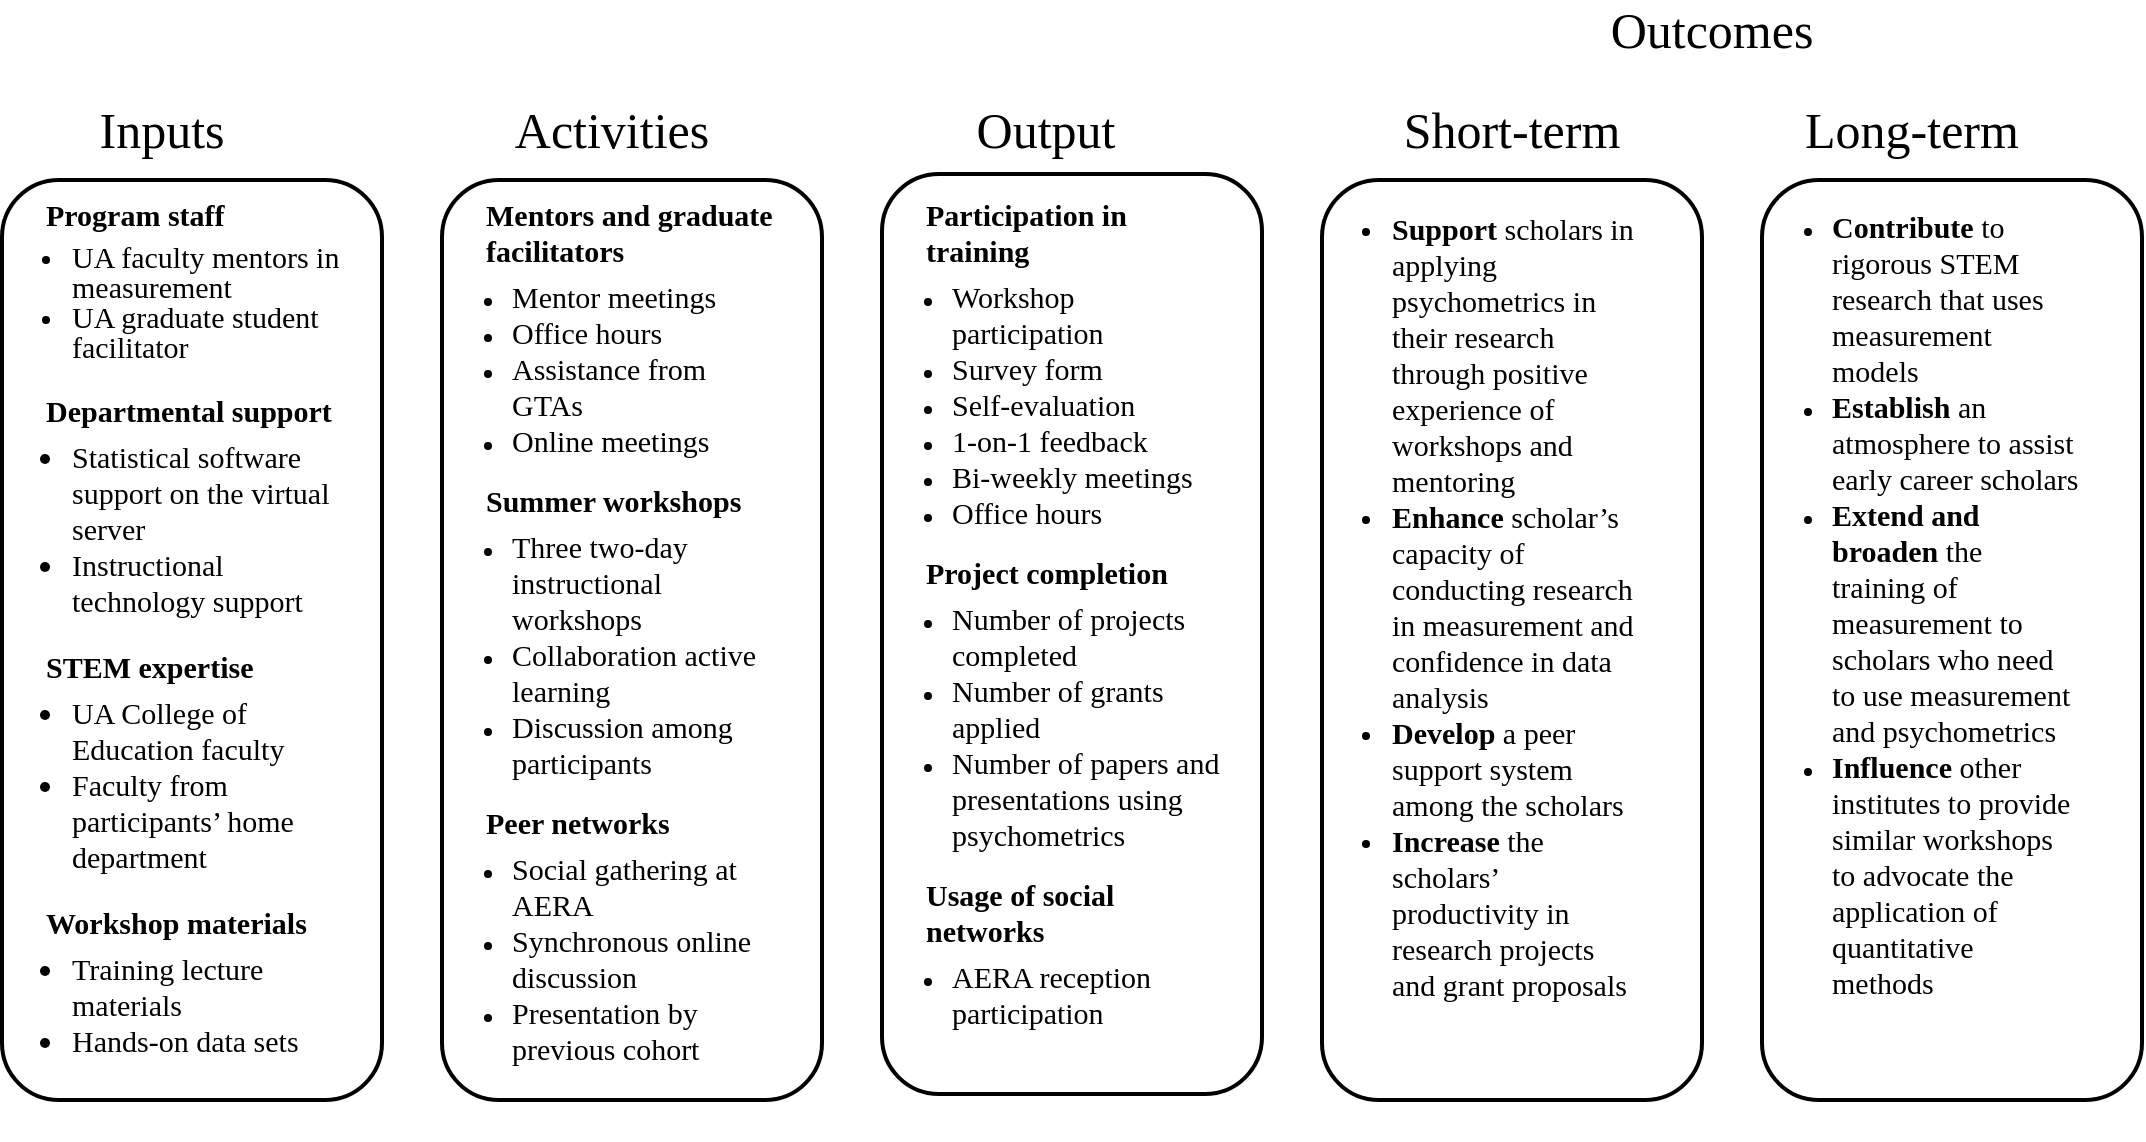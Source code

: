 <mxfile version="26.0.10">
  <diagram name="Page-1" id="M9aPWiuMPCjw7mzSLI-G">
    <mxGraphModel dx="855" dy="542" grid="1" gridSize="10" guides="1" tooltips="1" connect="1" arrows="1" fold="1" page="1" pageScale="1" pageWidth="827" pageHeight="1169" math="0" shadow="0">
      <root>
        <mxCell id="0" />
        <mxCell id="1" parent="0" />
        <mxCell id="EPtruhl0A_hH3fAsd42Y-12" value="" style="group" vertex="1" connectable="0" parent="1">
          <mxGeometry x="260" y="90" width="230" height="480" as="geometry" />
        </mxCell>
        <mxCell id="EPtruhl0A_hH3fAsd42Y-3" value="" style="rounded=1;whiteSpace=wrap;html=1;labelPosition=center;verticalLabelPosition=middle;align=left;verticalAlign=middle;textDirection=ltr;spacing=1;fontFamily=Times New Roman;strokeWidth=2;movable=0;resizable=0;rotatable=0;deletable=0;editable=0;locked=1;connectable=0;" vertex="1" parent="EPtruhl0A_hH3fAsd42Y-12">
          <mxGeometry width="190" height="460" as="geometry" />
        </mxCell>
        <mxCell id="EPtruhl0A_hH3fAsd42Y-7" value="&lt;b style=&quot;font-family: &amp;quot;Times New Roman&amp;quot;; line-height: 100%;&quot;&gt;Program staff&lt;/b&gt;&lt;br style=&quot;font-family: &amp;quot;Times New Roman&amp;quot;;&quot;&gt;&lt;ul style=&quot;font-family: &amp;quot;Times New Roman&amp;quot;; padding-left: 13px; line-height: 100%; margin-top: 5px; margin-left: 0px;&quot;&gt;&lt;li&gt;UA faculty mentors in measurement&lt;/li&gt;&lt;li&gt;UA graduate student facilitator&lt;/li&gt;&lt;/ul&gt;&lt;span style=&quot;font-family: &amp;quot;Times New Roman&amp;quot;; line-height: 100%;&quot;&gt;&lt;b&gt;Departmental support&lt;/b&gt;&lt;/span&gt;&lt;br style=&quot;font-family: &amp;quot;Times New Roman&amp;quot;;&quot;&gt;&lt;ul style=&quot;padding-left: 13px; margin-top: 5px;&quot;&gt;&lt;li&gt;&lt;span style=&quot;font-family: &amp;quot;Times New Roman&amp;quot;; line-height: 100%;&quot;&gt;Statistical software support on the virtual server&lt;/span&gt;&lt;/li&gt;&lt;li&gt;&lt;span style=&quot;font-family: &amp;quot;Times New Roman&amp;quot;; line-height: 100%;&quot;&gt;Instructional technology support&lt;/span&gt;&lt;/li&gt;&lt;/ul&gt;&lt;span style=&quot;font-family: &amp;quot;Times New Roman&amp;quot;; line-height: 100%;&quot;&gt;&lt;b&gt;STEM expertise&lt;/b&gt;&lt;/span&gt;&lt;br style=&quot;font-family: &amp;quot;Times New Roman&amp;quot;;&quot;&gt;&lt;ul style=&quot;padding-left: 13px; margin-top: 5px;&quot;&gt;&lt;li&gt;&lt;span style=&quot;font-family: &amp;quot;Times New Roman&amp;quot;; line-height: 100%;&quot;&gt;UA College of Education faculty&lt;/span&gt;&lt;/li&gt;&lt;li&gt;&lt;span style=&quot;font-family: &amp;quot;Times New Roman&amp;quot;; line-height: 100%;&quot;&gt;Faculty from participants’ home department&lt;/span&gt;&lt;/li&gt;&lt;/ul&gt;&lt;span style=&quot;font-family: &amp;quot;Times New Roman&amp;quot;; line-height: 100%;&quot;&gt;&lt;b&gt;Workshop materials&lt;/b&gt;&lt;/span&gt;&lt;br style=&quot;font-family: &amp;quot;Times New Roman&amp;quot;;&quot;&gt;&lt;ul style=&quot;padding-left: 13px; margin-top: 5px; margin-right: 0px;&quot;&gt;&lt;li&gt;&lt;span style=&quot;font-family: &amp;quot;Times New Roman&amp;quot;; line-height: 100%;&quot;&gt;Training lecture materials&lt;/span&gt;&lt;/li&gt;&lt;li&gt;&lt;span style=&quot;font-family: &amp;quot;Times New Roman&amp;quot;; line-height: 100%;&quot;&gt;Hands-on data sets&lt;/span&gt;&lt;/li&gt;&lt;/ul&gt;&lt;span style=&quot;font-family: &amp;quot;Times New Roman&amp;quot;; line-height: 100%;&quot;&gt;&amp;nbsp;&lt;/span&gt;" style="text;html=1;align=left;verticalAlign=middle;whiteSpace=wrap;rounded=0;fontSize=15;movable=1;resizable=1;rotatable=1;deletable=1;editable=1;locked=0;connectable=1;" vertex="1" parent="EPtruhl0A_hH3fAsd42Y-12">
          <mxGeometry x="20" width="150" height="480" as="geometry" />
        </mxCell>
        <mxCell id="EPtruhl0A_hH3fAsd42Y-13" value="" style="group;fontFamily=Times New Roman;" vertex="1" connectable="0" parent="1">
          <mxGeometry x="480" y="90" width="190" height="480" as="geometry" />
        </mxCell>
        <mxCell id="EPtruhl0A_hH3fAsd42Y-14" value="" style="rounded=1;whiteSpace=wrap;html=1;labelPosition=center;verticalLabelPosition=middle;align=left;verticalAlign=middle;textDirection=ltr;spacing=1;fontFamily=Times New Roman;strokeWidth=2;movable=0;resizable=0;rotatable=0;deletable=0;editable=0;locked=1;connectable=0;" vertex="1" parent="EPtruhl0A_hH3fAsd42Y-13">
          <mxGeometry width="190" height="460" as="geometry" />
        </mxCell>
        <mxCell id="EPtruhl0A_hH3fAsd42Y-15" value="&lt;font style=&quot;font-size: 15px;&quot; face=&quot;Times New Roman&quot;&gt;&lt;span style=&quot;background-color: transparent; color: light-dark(rgb(0, 0, 0), rgb(255, 255, 255));&quot;&gt;&lt;b&gt;Mentors and graduate facilitators&lt;/b&gt;&lt;/span&gt;&lt;br&gt;&lt;/font&gt;&lt;ul style=&quot;padding-left: 13px; margin-top: 5px;&quot;&gt;&lt;li&gt;&lt;font style=&quot;font-size: 15px;&quot; face=&quot;Times New Roman&quot;&gt;Mentor meetings&lt;/font&gt;&lt;/li&gt;&lt;li&gt;&lt;font style=&quot;font-size: 15px;&quot; face=&quot;Times New Roman&quot;&gt;Office hours&lt;/font&gt;&lt;/li&gt;&lt;li&gt;&lt;font style=&quot;font-size: 15px;&quot; face=&quot;Times New Roman&quot;&gt;Assistance from GTAs&lt;/font&gt;&lt;/li&gt;&lt;li&gt;&lt;font style=&quot;font-size: 15px;&quot; face=&quot;Times New Roman&quot;&gt;Online meetings&lt;/font&gt;&lt;/li&gt;&lt;/ul&gt;&lt;span style=&quot;font-size: 15px; font-family: &amp;quot;Times New Roman&amp;quot;; background-color: transparent; color: light-dark(rgb(0, 0, 0), rgb(255, 255, 255));&quot;&gt;&lt;b&gt;Summer workshops&lt;/b&gt;&lt;/span&gt;&lt;br&gt;&lt;ul style=&quot;padding-left: 13px; margin-top: 5px;&quot;&gt;&lt;li&gt;&lt;font style=&quot;font-size: 15px;&quot; face=&quot;Times New Roman&quot;&gt;Three two-day instructional workshops&lt;/font&gt;&lt;/li&gt;&lt;li&gt;&lt;font style=&quot;font-size: 15px;&quot; face=&quot;Times New Roman&quot;&gt;Collaboration active learning&lt;/font&gt;&lt;/li&gt;&lt;li&gt;&lt;font style=&quot;font-size: 15px;&quot; face=&quot;Times New Roman&quot;&gt;Discussion among participants&lt;/font&gt;&lt;/li&gt;&lt;/ul&gt;&lt;b style=&quot;font-size: 15px; font-family: &amp;quot;Times New Roman&amp;quot;; background-color: transparent; color: light-dark(rgb(0, 0, 0), rgb(255, 255, 255));&quot;&gt;Peer networks&lt;/b&gt;&lt;br&gt;&lt;ul style=&quot;padding-left: 13px; margin-top: 5px;&quot;&gt;&lt;li&gt;&lt;font style=&quot;font-size: 15px;&quot; face=&quot;Times New Roman&quot;&gt;Social gathering at AERA&lt;/font&gt;&lt;/li&gt;&lt;li&gt;&lt;font style=&quot;font-size: 15px;&quot; face=&quot;Times New Roman&quot;&gt;Synchronous online discussion&lt;/font&gt;&lt;/li&gt;&lt;li&gt;&lt;font style=&quot;font-size: 15px;&quot; face=&quot;Times New Roman&quot;&gt;Presentation by previous cohort&lt;/font&gt;&lt;/li&gt;&lt;/ul&gt;" style="text;html=1;align=left;verticalAlign=middle;whiteSpace=wrap;rounded=0;movable=1;resizable=1;rotatable=1;deletable=1;editable=1;locked=0;connectable=1;" vertex="1" parent="EPtruhl0A_hH3fAsd42Y-13">
          <mxGeometry x="20" y="-8" width="150" height="480" as="geometry" />
        </mxCell>
        <mxCell id="EPtruhl0A_hH3fAsd42Y-19" value="" style="group" vertex="1" connectable="0" parent="1">
          <mxGeometry x="1140" y="90" width="190" height="480" as="geometry" />
        </mxCell>
        <mxCell id="EPtruhl0A_hH3fAsd42Y-20" value="" style="rounded=1;whiteSpace=wrap;html=1;labelPosition=center;verticalLabelPosition=middle;align=left;verticalAlign=middle;textDirection=ltr;spacing=1;fontFamily=Times New Roman;strokeWidth=2;movable=0;resizable=0;rotatable=0;deletable=0;editable=0;locked=1;connectable=0;" vertex="1" parent="EPtruhl0A_hH3fAsd42Y-19">
          <mxGeometry width="190" height="460" as="geometry" />
        </mxCell>
        <mxCell id="EPtruhl0A_hH3fAsd42Y-22" value="" style="group" vertex="1" connectable="0" parent="1">
          <mxGeometry x="700" y="87" width="190" height="480" as="geometry" />
        </mxCell>
        <mxCell id="EPtruhl0A_hH3fAsd42Y-23" value="" style="rounded=1;whiteSpace=wrap;html=1;labelPosition=center;verticalLabelPosition=middle;align=left;verticalAlign=middle;textDirection=ltr;spacing=1;fontFamily=Times New Roman;strokeWidth=2;movable=0;resizable=0;rotatable=0;deletable=0;editable=0;locked=1;connectable=0;" vertex="1" parent="EPtruhl0A_hH3fAsd42Y-22">
          <mxGeometry width="190" height="460" as="geometry" />
        </mxCell>
        <mxCell id="EPtruhl0A_hH3fAsd42Y-24" value="&lt;font face=&quot;Times New Roman&quot;&gt;&lt;span style=&quot;font-size: 15px; background-color: transparent; color: light-dark(rgb(0, 0, 0), rgb(255, 255, 255));&quot;&gt;&lt;b&gt;Participation in training&lt;/b&gt;&lt;/span&gt;&lt;br&gt;&lt;/font&gt;&lt;ul style=&quot;margin-top: 5px; padding-left: 13px;&quot;&gt;&lt;li&gt;&lt;font face=&quot;Times New Roman&quot; style=&quot;font-size: 15px;&quot;&gt;Workshop participation&lt;/font&gt;&lt;/li&gt;&lt;li&gt;&lt;font face=&quot;Times New Roman&quot; style=&quot;font-size: 15px;&quot;&gt;Survey form&lt;/font&gt;&lt;/li&gt;&lt;li&gt;&lt;font face=&quot;Times New Roman&quot; style=&quot;font-size: 15px;&quot;&gt;Self-evaluation&lt;/font&gt;&lt;/li&gt;&lt;li&gt;&lt;font face=&quot;Times New Roman&quot; style=&quot;font-size: 15px;&quot;&gt;1-on-1 feedback&lt;/font&gt;&lt;/li&gt;&lt;li&gt;&lt;font face=&quot;Times New Roman&quot; style=&quot;font-size: 15px;&quot;&gt;Bi-weekly meetings&lt;/font&gt;&lt;/li&gt;&lt;li&gt;&lt;font face=&quot;Times New Roman&quot; style=&quot;font-size: 15px;&quot;&gt;Office hours&lt;/font&gt;&lt;/li&gt;&lt;/ul&gt;&lt;span style=&quot;font-size: 15px; font-family: &amp;quot;Times New Roman&amp;quot;; background-color: transparent; color: light-dark(rgb(0, 0, 0), rgb(255, 255, 255));&quot;&gt;&lt;b&gt;Project completion&lt;/b&gt;&lt;/span&gt;&lt;br&gt;&lt;ul style=&quot;margin-top: 5px; padding-left: 13px;&quot;&gt;&lt;li&gt;&lt;font face=&quot;Times New Roman&quot; style=&quot;font-size: 15px;&quot;&gt;Number of projects completed&lt;/font&gt;&lt;/li&gt;&lt;li&gt;&lt;font face=&quot;Times New Roman&quot; style=&quot;font-size: 15px;&quot;&gt;Number of grants applied&lt;/font&gt;&lt;/li&gt;&lt;li&gt;&lt;font face=&quot;Times New Roman&quot; style=&quot;font-size: 15px;&quot;&gt;Number of papers and presentations using psychometrics&lt;/font&gt;&lt;/li&gt;&lt;/ul&gt;&lt;span style=&quot;font-size: 15px; font-family: &amp;quot;Times New Roman&amp;quot;; background-color: transparent; color: light-dark(rgb(0, 0, 0), rgb(255, 255, 255));&quot;&gt;&lt;b&gt;Usage of social networks&lt;/b&gt;&lt;/span&gt;&lt;br&gt;&lt;ul style=&quot;margin-top: 5px; padding-left: 13px;&quot;&gt;&lt;li&gt;&lt;font face=&quot;Times New Roman&quot; style=&quot;font-size: 15px;&quot;&gt;AERA reception participation&lt;/font&gt;&lt;/li&gt;&lt;/ul&gt;" style="text;html=1;align=left;verticalAlign=middle;whiteSpace=wrap;rounded=0;movable=1;resizable=1;rotatable=1;deletable=1;editable=1;locked=0;connectable=1;" vertex="1" parent="EPtruhl0A_hH3fAsd42Y-22">
          <mxGeometry x="20" y="-4" width="150" height="460" as="geometry" />
        </mxCell>
        <mxCell id="EPtruhl0A_hH3fAsd42Y-16" value="" style="group" vertex="1" connectable="0" parent="1">
          <mxGeometry x="920" y="90" width="190" height="480" as="geometry" />
        </mxCell>
        <mxCell id="EPtruhl0A_hH3fAsd42Y-17" value="" style="rounded=1;whiteSpace=wrap;html=1;labelPosition=center;verticalLabelPosition=middle;align=left;verticalAlign=middle;textDirection=ltr;spacing=1;fontFamily=Times New Roman;strokeWidth=2;movable=0;resizable=0;rotatable=0;deletable=0;editable=0;locked=1;connectable=0;" vertex="1" parent="EPtruhl0A_hH3fAsd42Y-16">
          <mxGeometry width="190" height="460" as="geometry" />
        </mxCell>
        <mxCell id="EPtruhl0A_hH3fAsd42Y-18" value="&lt;ul style=&quot;padding-left: 13px; margin-top: 5px; margin-bottom: 12px;&quot;&gt;&lt;li&gt;&lt;b&gt;Support&lt;/b&gt; scholars in applying psychometrics in their research through positive experience of workshops and mentoring&lt;/li&gt;&lt;li&gt;&lt;b&gt;Enhance&lt;/b&gt; scholar’s capacity of conducting research in measurement and confidence in data analysis&lt;/li&gt;&lt;li&gt;&lt;b&gt;Develop&lt;/b&gt; a peer support system among the scholars&lt;/li&gt;&lt;li&gt;&lt;b&gt;Increase&lt;/b&gt; the scholars’ productivity in research projects and grant proposals&lt;/li&gt;&lt;/ul&gt;" style="text;html=1;align=left;verticalAlign=middle;whiteSpace=wrap;rounded=0;movable=1;resizable=1;rotatable=1;deletable=1;editable=1;locked=0;connectable=1;fontFamily=Times New Roman;fontSize=15;horizontal=1;spacingTop=0;spacing=2;" vertex="1" parent="EPtruhl0A_hH3fAsd42Y-16">
          <mxGeometry x="20" y="12" width="140" height="410" as="geometry" />
        </mxCell>
        <mxCell id="EPtruhl0A_hH3fAsd42Y-21" value="&lt;ul style=&quot;padding-left: 13px; margin-top: 5px;&quot;&gt;&lt;li&gt;&lt;font style=&quot;font-size: 15px;&quot; face=&quot;Times New Roman&quot;&gt;&lt;b&gt;Contribute&lt;/b&gt; to rigorous STEM research that uses measurement models&lt;/font&gt;&lt;/li&gt;&lt;li&gt;&lt;font style=&quot;font-size: 15px;&quot; face=&quot;Times New Roman&quot;&gt;&lt;b&gt;Establish&lt;/b&gt; an atmosphere to assist early career scholars&lt;/font&gt;&lt;/li&gt;&lt;li&gt;&lt;font style=&quot;font-size: 15px;&quot; face=&quot;Times New Roman&quot;&gt;&lt;b&gt;Extend and broaden&lt;/b&gt; the training of measurement to scholars who need to use measurement and psychometrics&lt;/font&gt;&lt;/li&gt;&lt;li&gt;&lt;font style=&quot;font-size: 15px;&quot; face=&quot;Times New Roman&quot;&gt;&lt;b&gt;Influence&lt;/b&gt; other institutes to provide similar workshops to advocate the application of quantitative methods&lt;/font&gt;&lt;/li&gt;&lt;/ul&gt;" style="text;html=1;align=left;verticalAlign=middle;whiteSpace=wrap;rounded=0;movable=1;resizable=1;rotatable=1;deletable=1;editable=1;locked=0;connectable=1;" vertex="1" parent="1">
          <mxGeometry x="1160" y="96" width="140" height="420" as="geometry" />
        </mxCell>
        <mxCell id="EPtruhl0A_hH3fAsd42Y-34" value="&lt;font style=&quot;font-size: 25px;&quot; face=&quot;Times New Roman&quot;&gt;Inputs&lt;/font&gt;" style="text;html=1;align=center;verticalAlign=middle;whiteSpace=wrap;rounded=0;" vertex="1" parent="1">
          <mxGeometry x="310" y="50" width="60" height="30" as="geometry" />
        </mxCell>
        <mxCell id="EPtruhl0A_hH3fAsd42Y-38" value="&lt;font style=&quot;font-size: 25px;&quot; face=&quot;Times New Roman&quot;&gt;Activities&lt;/font&gt;" style="text;html=1;align=center;verticalAlign=middle;whiteSpace=wrap;rounded=0;" vertex="1" parent="1">
          <mxGeometry x="520" y="50" width="90" height="30" as="geometry" />
        </mxCell>
        <mxCell id="EPtruhl0A_hH3fAsd42Y-40" value="&lt;font style=&quot;font-size: 25px;&quot; face=&quot;Times New Roman&quot;&gt;Output&lt;/font&gt;" style="text;html=1;align=center;verticalAlign=middle;whiteSpace=wrap;rounded=0;" vertex="1" parent="1">
          <mxGeometry x="737" y="50" width="90" height="30" as="geometry" />
        </mxCell>
        <mxCell id="EPtruhl0A_hH3fAsd42Y-41" value="&lt;font style=&quot;font-size: 25px;&quot; face=&quot;Times New Roman&quot;&gt;Short-term&lt;/font&gt;" style="text;html=1;align=center;verticalAlign=middle;whiteSpace=wrap;rounded=0;" vertex="1" parent="1">
          <mxGeometry x="950" y="50" width="130" height="30" as="geometry" />
        </mxCell>
        <mxCell id="EPtruhl0A_hH3fAsd42Y-42" value="&lt;font style=&quot;font-size: 25px;&quot; face=&quot;Times New Roman&quot;&gt;Long-term&lt;/font&gt;" style="text;html=1;align=center;verticalAlign=middle;whiteSpace=wrap;rounded=0;" vertex="1" parent="1">
          <mxGeometry x="1150" y="50" width="130" height="30" as="geometry" />
        </mxCell>
        <mxCell id="EPtruhl0A_hH3fAsd42Y-44" value="&lt;font style=&quot;font-size: 25px;&quot; face=&quot;Times New Roman&quot;&gt;Outcomes&lt;/font&gt;" style="text;html=1;align=center;verticalAlign=middle;whiteSpace=wrap;rounded=0;" vertex="1" parent="1">
          <mxGeometry x="1050" width="130" height="30" as="geometry" />
        </mxCell>
      </root>
    </mxGraphModel>
  </diagram>
</mxfile>

